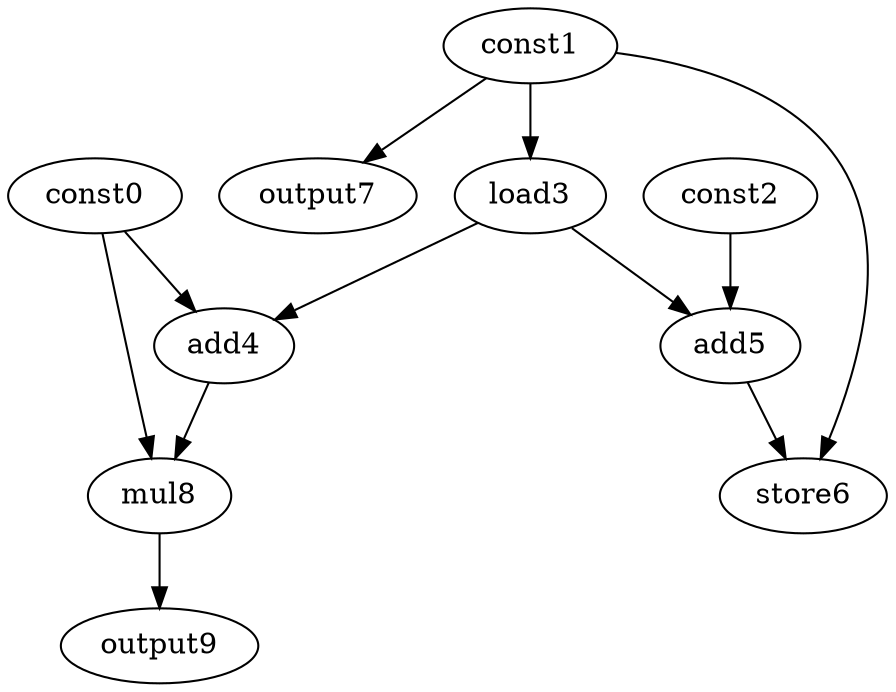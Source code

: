 digraph G { 
const0[opcode=const]; 
const1[opcode=const]; 
const2[opcode=const]; 
load3[opcode=load]; 
add4[opcode=add]; 
add5[opcode=add]; 
store6[opcode=store]; 
output7[opcode=output]; 
mul8[opcode=mul]; 
output9[opcode=output]; 
const1->load3[operand=0];
const1->output7[operand=0];
const0->add4[operand=0];
load3->add4[operand=1];
const2->add5[operand=0];
load3->add5[operand=1];
const1->store6[operand=0];
add5->store6[operand=1];
const0->mul8[operand=0];
add4->mul8[operand=1];
mul8->output9[operand=0];
}
